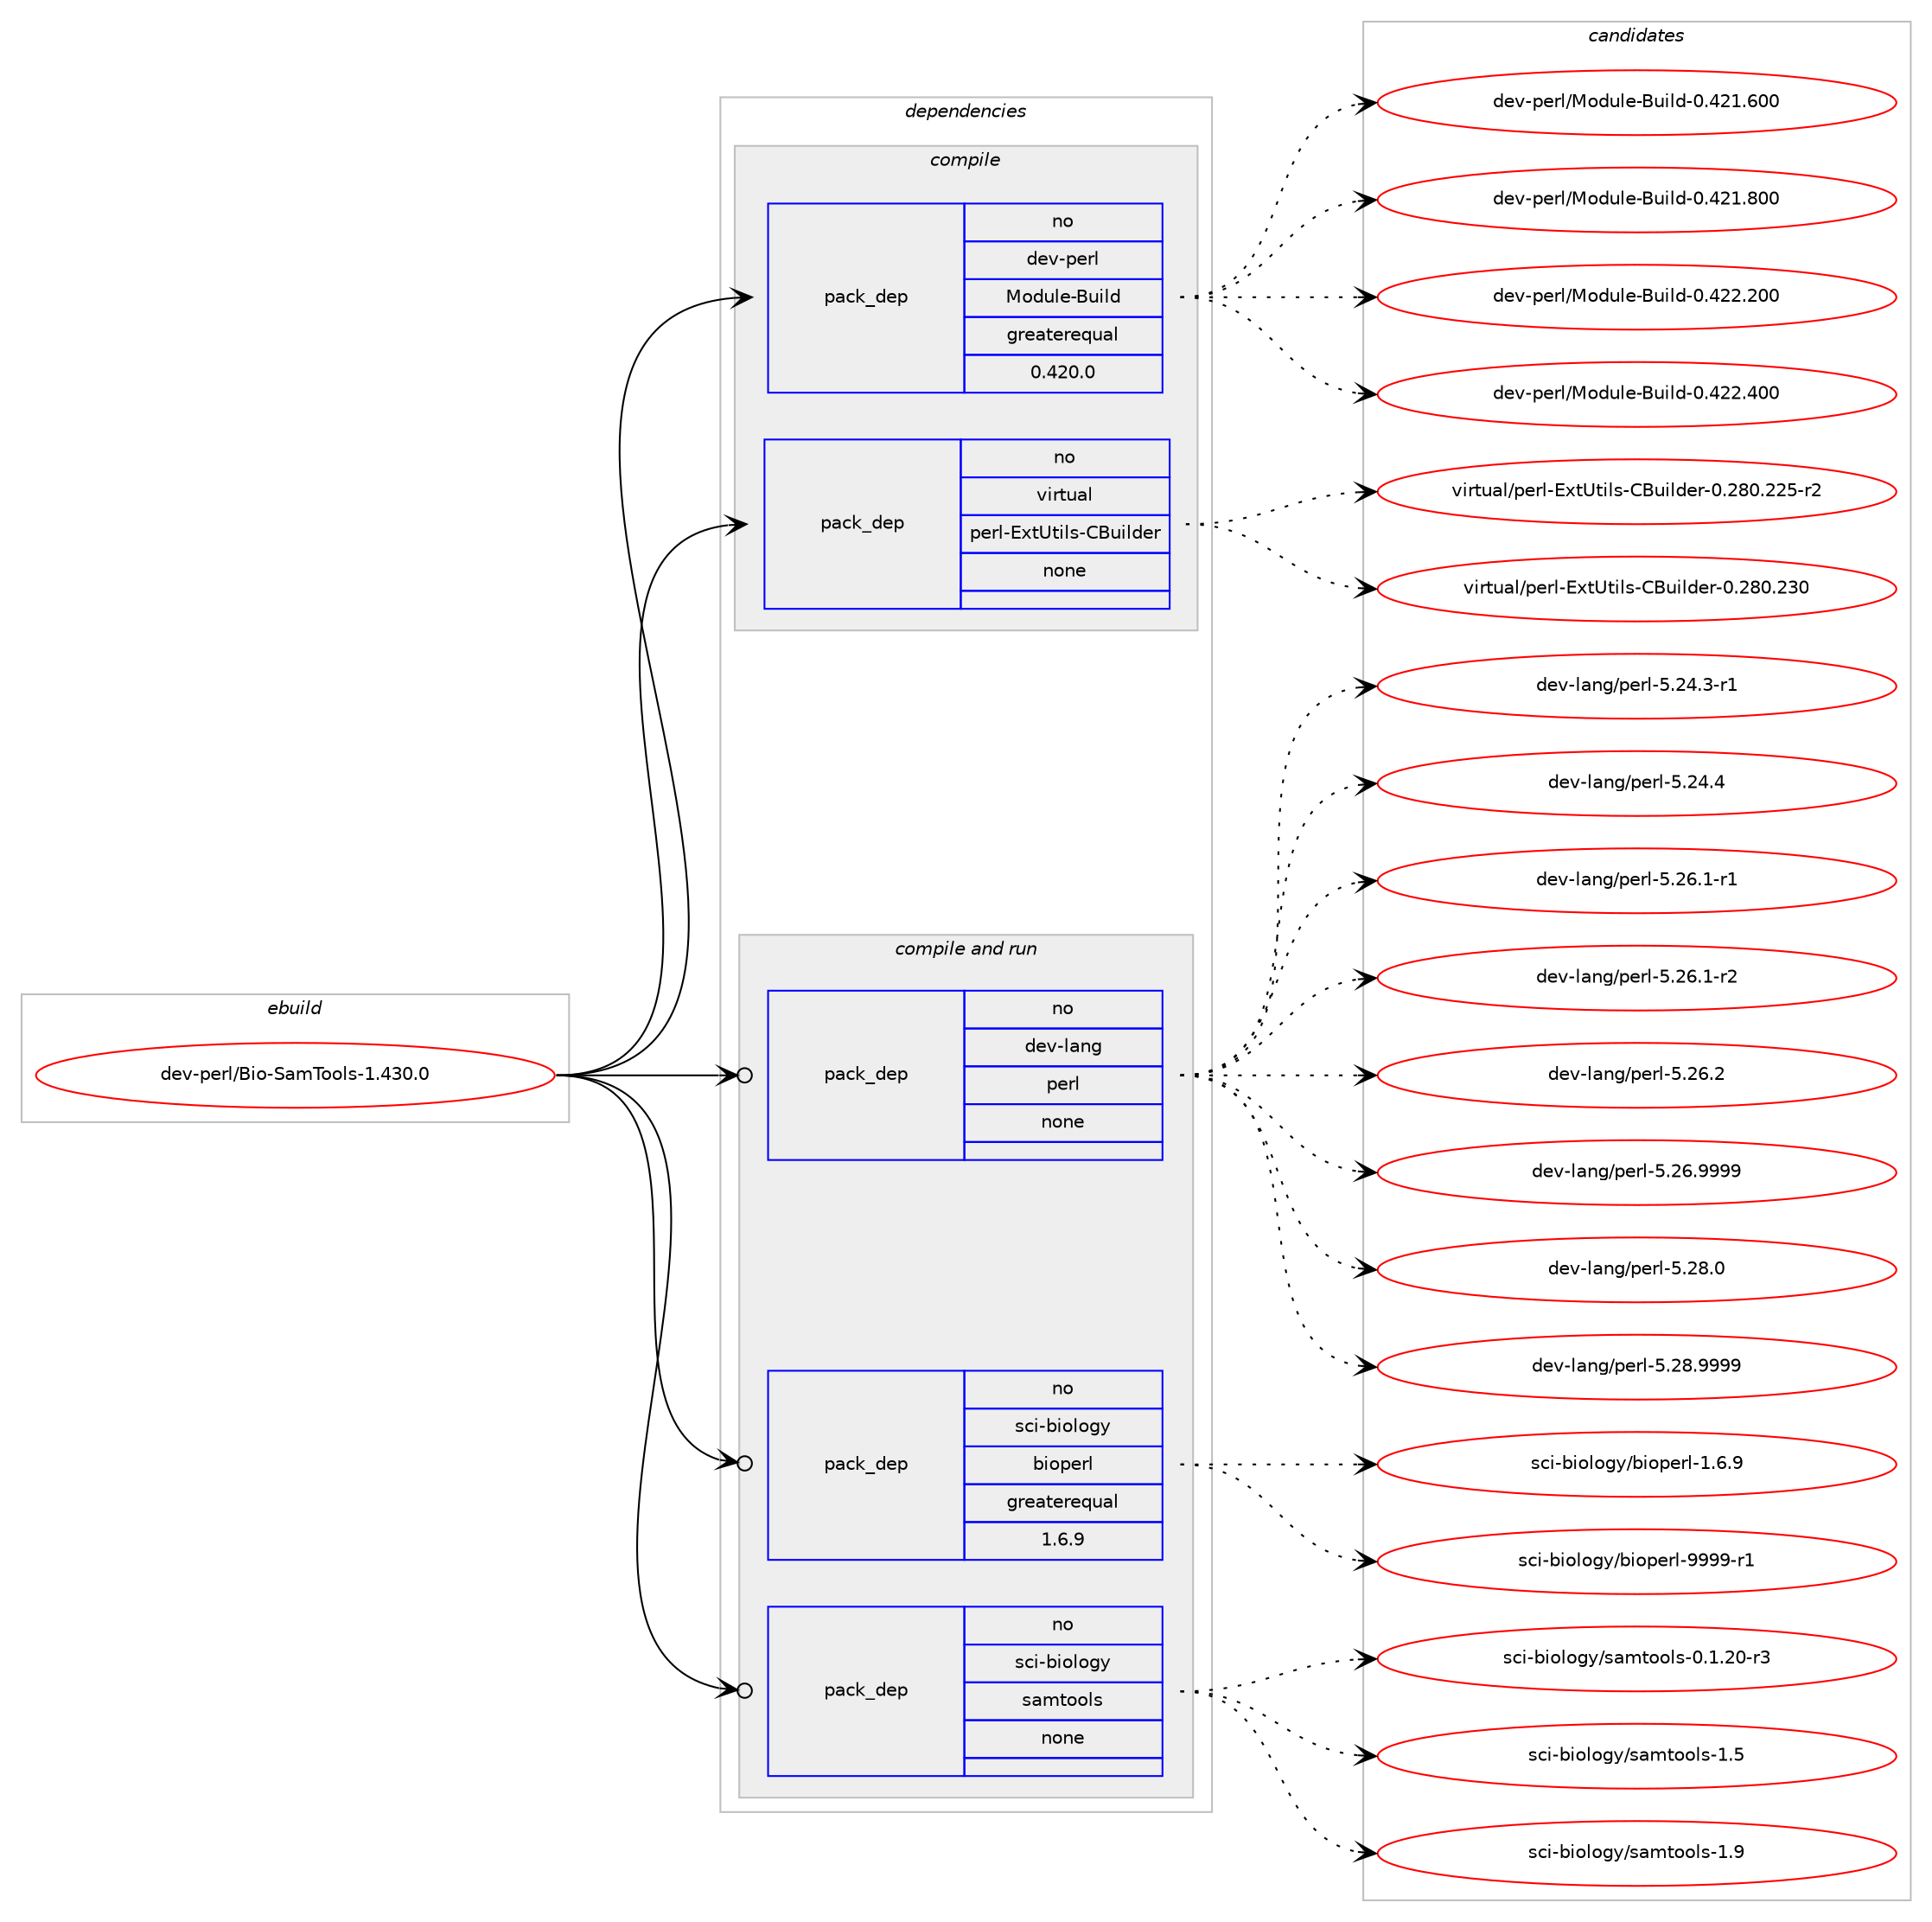 digraph prolog {

# *************
# Graph options
# *************

newrank=true;
concentrate=true;
compound=true;
graph [rankdir=LR,fontname=Helvetica,fontsize=10,ranksep=1.5];#, ranksep=2.5, nodesep=0.2];
edge  [arrowhead=vee];
node  [fontname=Helvetica,fontsize=10];

# **********
# The ebuild
# **********

subgraph cluster_leftcol {
color=gray;
rank=same;
label=<<i>ebuild</i>>;
id [label="dev-perl/Bio-SamTools-1.430.0", color=red, width=4, href="../dev-perl/Bio-SamTools-1.430.0.svg"];
}

# ****************
# The dependencies
# ****************

subgraph cluster_midcol {
color=gray;
label=<<i>dependencies</i>>;
subgraph cluster_compile {
fillcolor="#eeeeee";
style=filled;
label=<<i>compile</i>>;
subgraph pack986544 {
dependency1377290 [label=<<TABLE BORDER="0" CELLBORDER="1" CELLSPACING="0" CELLPADDING="4" WIDTH="220"><TR><TD ROWSPAN="6" CELLPADDING="30">pack_dep</TD></TR><TR><TD WIDTH="110">no</TD></TR><TR><TD>dev-perl</TD></TR><TR><TD>Module-Build</TD></TR><TR><TD>greaterequal</TD></TR><TR><TD>0.420.0</TD></TR></TABLE>>, shape=none, color=blue];
}
id:e -> dependency1377290:w [weight=20,style="solid",arrowhead="vee"];
subgraph pack986545 {
dependency1377291 [label=<<TABLE BORDER="0" CELLBORDER="1" CELLSPACING="0" CELLPADDING="4" WIDTH="220"><TR><TD ROWSPAN="6" CELLPADDING="30">pack_dep</TD></TR><TR><TD WIDTH="110">no</TD></TR><TR><TD>virtual</TD></TR><TR><TD>perl-ExtUtils-CBuilder</TD></TR><TR><TD>none</TD></TR><TR><TD></TD></TR></TABLE>>, shape=none, color=blue];
}
id:e -> dependency1377291:w [weight=20,style="solid",arrowhead="vee"];
}
subgraph cluster_compileandrun {
fillcolor="#eeeeee";
style=filled;
label=<<i>compile and run</i>>;
subgraph pack986546 {
dependency1377292 [label=<<TABLE BORDER="0" CELLBORDER="1" CELLSPACING="0" CELLPADDING="4" WIDTH="220"><TR><TD ROWSPAN="6" CELLPADDING="30">pack_dep</TD></TR><TR><TD WIDTH="110">no</TD></TR><TR><TD>dev-lang</TD></TR><TR><TD>perl</TD></TR><TR><TD>none</TD></TR><TR><TD></TD></TR></TABLE>>, shape=none, color=blue];
}
id:e -> dependency1377292:w [weight=20,style="solid",arrowhead="odotvee"];
subgraph pack986547 {
dependency1377293 [label=<<TABLE BORDER="0" CELLBORDER="1" CELLSPACING="0" CELLPADDING="4" WIDTH="220"><TR><TD ROWSPAN="6" CELLPADDING="30">pack_dep</TD></TR><TR><TD WIDTH="110">no</TD></TR><TR><TD>sci-biology</TD></TR><TR><TD>bioperl</TD></TR><TR><TD>greaterequal</TD></TR><TR><TD>1.6.9</TD></TR></TABLE>>, shape=none, color=blue];
}
id:e -> dependency1377293:w [weight=20,style="solid",arrowhead="odotvee"];
subgraph pack986548 {
dependency1377294 [label=<<TABLE BORDER="0" CELLBORDER="1" CELLSPACING="0" CELLPADDING="4" WIDTH="220"><TR><TD ROWSPAN="6" CELLPADDING="30">pack_dep</TD></TR><TR><TD WIDTH="110">no</TD></TR><TR><TD>sci-biology</TD></TR><TR><TD>samtools</TD></TR><TR><TD>none</TD></TR><TR><TD></TD></TR></TABLE>>, shape=none, color=blue];
}
id:e -> dependency1377294:w [weight=20,style="solid",arrowhead="odotvee"];
}
subgraph cluster_run {
fillcolor="#eeeeee";
style=filled;
label=<<i>run</i>>;
}
}

# **************
# The candidates
# **************

subgraph cluster_choices {
rank=same;
color=gray;
label=<<i>candidates</i>>;

subgraph choice986544 {
color=black;
nodesep=1;
choice100101118451121011141084777111100117108101456611710510810045484652504946544848 [label="dev-perl/Module-Build-0.421.600", color=red, width=4,href="../dev-perl/Module-Build-0.421.600.svg"];
choice100101118451121011141084777111100117108101456611710510810045484652504946564848 [label="dev-perl/Module-Build-0.421.800", color=red, width=4,href="../dev-perl/Module-Build-0.421.800.svg"];
choice100101118451121011141084777111100117108101456611710510810045484652505046504848 [label="dev-perl/Module-Build-0.422.200", color=red, width=4,href="../dev-perl/Module-Build-0.422.200.svg"];
choice100101118451121011141084777111100117108101456611710510810045484652505046524848 [label="dev-perl/Module-Build-0.422.400", color=red, width=4,href="../dev-perl/Module-Build-0.422.400.svg"];
dependency1377290:e -> choice100101118451121011141084777111100117108101456611710510810045484652504946544848:w [style=dotted,weight="100"];
dependency1377290:e -> choice100101118451121011141084777111100117108101456611710510810045484652504946564848:w [style=dotted,weight="100"];
dependency1377290:e -> choice100101118451121011141084777111100117108101456611710510810045484652505046504848:w [style=dotted,weight="100"];
dependency1377290:e -> choice100101118451121011141084777111100117108101456611710510810045484652505046524848:w [style=dotted,weight="100"];
}
subgraph choice986545 {
color=black;
nodesep=1;
choice1181051141161179710847112101114108456912011685116105108115456766117105108100101114454846505648465050534511450 [label="virtual/perl-ExtUtils-CBuilder-0.280.225-r2", color=red, width=4,href="../virtual/perl-ExtUtils-CBuilder-0.280.225-r2.svg"];
choice118105114116117971084711210111410845691201168511610510811545676611710510810010111445484650564846505148 [label="virtual/perl-ExtUtils-CBuilder-0.280.230", color=red, width=4,href="../virtual/perl-ExtUtils-CBuilder-0.280.230.svg"];
dependency1377291:e -> choice1181051141161179710847112101114108456912011685116105108115456766117105108100101114454846505648465050534511450:w [style=dotted,weight="100"];
dependency1377291:e -> choice118105114116117971084711210111410845691201168511610510811545676611710510810010111445484650564846505148:w [style=dotted,weight="100"];
}
subgraph choice986546 {
color=black;
nodesep=1;
choice100101118451089711010347112101114108455346505246514511449 [label="dev-lang/perl-5.24.3-r1", color=red, width=4,href="../dev-lang/perl-5.24.3-r1.svg"];
choice10010111845108971101034711210111410845534650524652 [label="dev-lang/perl-5.24.4", color=red, width=4,href="../dev-lang/perl-5.24.4.svg"];
choice100101118451089711010347112101114108455346505446494511449 [label="dev-lang/perl-5.26.1-r1", color=red, width=4,href="../dev-lang/perl-5.26.1-r1.svg"];
choice100101118451089711010347112101114108455346505446494511450 [label="dev-lang/perl-5.26.1-r2", color=red, width=4,href="../dev-lang/perl-5.26.1-r2.svg"];
choice10010111845108971101034711210111410845534650544650 [label="dev-lang/perl-5.26.2", color=red, width=4,href="../dev-lang/perl-5.26.2.svg"];
choice10010111845108971101034711210111410845534650544657575757 [label="dev-lang/perl-5.26.9999", color=red, width=4,href="../dev-lang/perl-5.26.9999.svg"];
choice10010111845108971101034711210111410845534650564648 [label="dev-lang/perl-5.28.0", color=red, width=4,href="../dev-lang/perl-5.28.0.svg"];
choice10010111845108971101034711210111410845534650564657575757 [label="dev-lang/perl-5.28.9999", color=red, width=4,href="../dev-lang/perl-5.28.9999.svg"];
dependency1377292:e -> choice100101118451089711010347112101114108455346505246514511449:w [style=dotted,weight="100"];
dependency1377292:e -> choice10010111845108971101034711210111410845534650524652:w [style=dotted,weight="100"];
dependency1377292:e -> choice100101118451089711010347112101114108455346505446494511449:w [style=dotted,weight="100"];
dependency1377292:e -> choice100101118451089711010347112101114108455346505446494511450:w [style=dotted,weight="100"];
dependency1377292:e -> choice10010111845108971101034711210111410845534650544650:w [style=dotted,weight="100"];
dependency1377292:e -> choice10010111845108971101034711210111410845534650544657575757:w [style=dotted,weight="100"];
dependency1377292:e -> choice10010111845108971101034711210111410845534650564648:w [style=dotted,weight="100"];
dependency1377292:e -> choice10010111845108971101034711210111410845534650564657575757:w [style=dotted,weight="100"];
}
subgraph choice986547 {
color=black;
nodesep=1;
choice1159910545981051111081111031214798105111112101114108454946544657 [label="sci-biology/bioperl-1.6.9", color=red, width=4,href="../sci-biology/bioperl-1.6.9.svg"];
choice115991054598105111108111103121479810511111210111410845575757574511449 [label="sci-biology/bioperl-9999-r1", color=red, width=4,href="../sci-biology/bioperl-9999-r1.svg"];
dependency1377293:e -> choice1159910545981051111081111031214798105111112101114108454946544657:w [style=dotted,weight="100"];
dependency1377293:e -> choice115991054598105111108111103121479810511111210111410845575757574511449:w [style=dotted,weight="100"];
}
subgraph choice986548 {
color=black;
nodesep=1;
choice1159910545981051111081111031214711597109116111111108115454846494650484511451 [label="sci-biology/samtools-0.1.20-r3", color=red, width=4,href="../sci-biology/samtools-0.1.20-r3.svg"];
choice115991054598105111108111103121471159710911611111110811545494653 [label="sci-biology/samtools-1.5", color=red, width=4,href="../sci-biology/samtools-1.5.svg"];
choice115991054598105111108111103121471159710911611111110811545494657 [label="sci-biology/samtools-1.9", color=red, width=4,href="../sci-biology/samtools-1.9.svg"];
dependency1377294:e -> choice1159910545981051111081111031214711597109116111111108115454846494650484511451:w [style=dotted,weight="100"];
dependency1377294:e -> choice115991054598105111108111103121471159710911611111110811545494653:w [style=dotted,weight="100"];
dependency1377294:e -> choice115991054598105111108111103121471159710911611111110811545494657:w [style=dotted,weight="100"];
}
}

}

